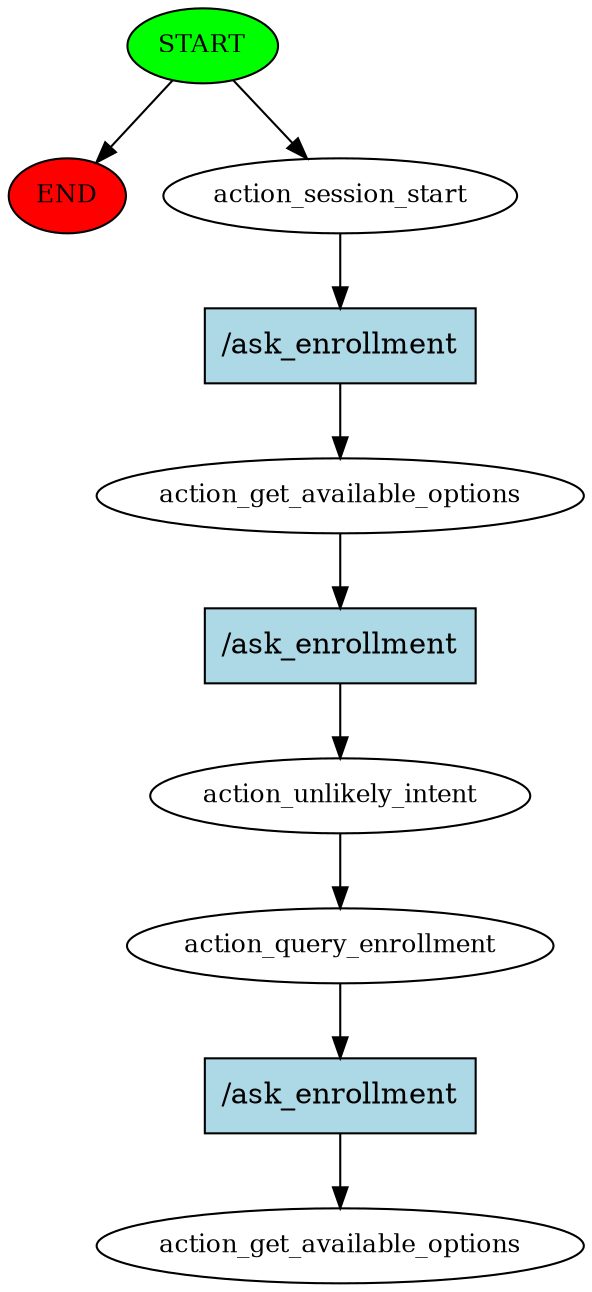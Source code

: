 digraph  {
0 [class="start active", fillcolor=green, fontsize=12, label=START, style=filled];
"-1" [class=end, fillcolor=red, fontsize=12, label=END, style=filled];
1 [class=active, fontsize=12, label=action_session_start];
2 [class=active, fontsize=12, label=action_get_available_options];
3 [class=active, fontsize=12, label=action_unlikely_intent];
4 [class=active, fontsize=12, label=action_query_enrollment];
5 [class="dashed active", fontsize=12, label=action_get_available_options];
6 [class="intent active", fillcolor=lightblue, label="/ask_enrollment", shape=rect, style=filled];
7 [class="intent active", fillcolor=lightblue, label="/ask_enrollment", shape=rect, style=filled];
8 [class="intent active", fillcolor=lightblue, label="/ask_enrollment", shape=rect, style=filled];
0 -> "-1"  [class="", key=NONE, label=""];
0 -> 1  [class=active, key=NONE, label=""];
1 -> 6  [class=active, key=0];
2 -> 7  [class=active, key=0];
3 -> 4  [class=active, key=NONE, label=""];
4 -> 8  [class=active, key=0];
6 -> 2  [class=active, key=0];
7 -> 3  [class=active, key=0];
8 -> 5  [class=active, key=0];
}
